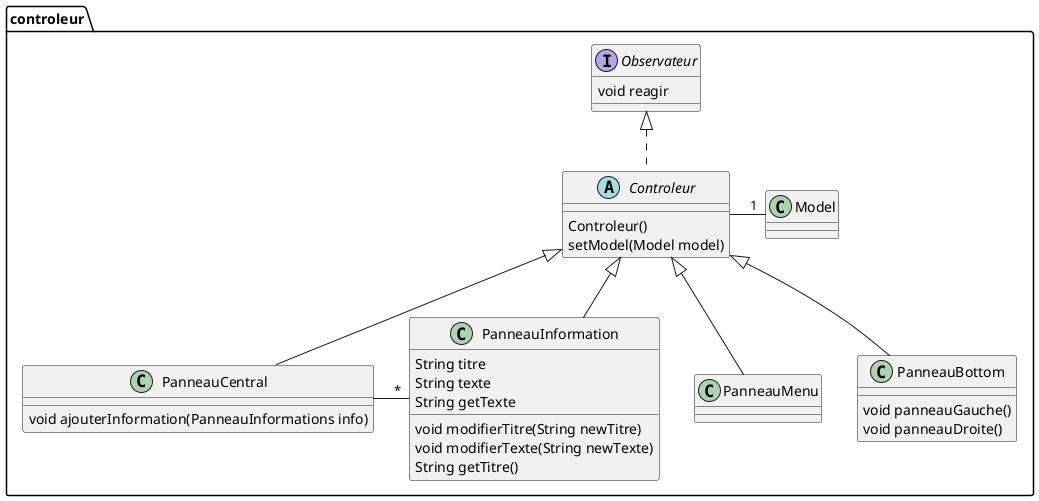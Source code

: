 @startuml
'https://plantuml.com/class-diagram

package controleur{
    abstract Controleur implements Observateur{
        Controleur()
        setModel(Model model)
    }

    interface Observateur{
        void reagir
    }

    class Model
    class PanneauCentral extends Controleur{
        void ajouterInformation(PanneauInformations info)
    }

    class PanneauInformation extends Controleur{
        String titre
        String texte
        void modifierTitre(String newTitre)
        void modifierTexte(String newTexte)
        String getTitre()
        String getTexte
    }

    class PanneauMenu extends Controleur{

    }

    class PanneauBottom extends Controleur{
        void panneauGauche()
        void panneauDroite()
    }
}


Model "1"--left Controleur
PanneauCentral -right-"*" PanneauInformation

@enduml